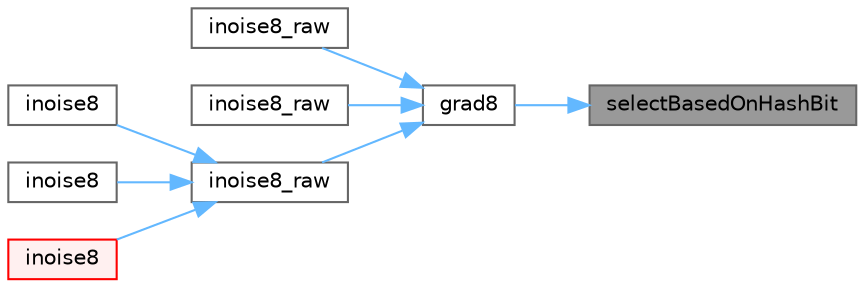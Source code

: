 digraph "selectBasedOnHashBit"
{
 // LATEX_PDF_SIZE
  bgcolor="transparent";
  edge [fontname=Helvetica,fontsize=10,labelfontname=Helvetica,labelfontsize=10];
  node [fontname=Helvetica,fontsize=10,shape=box,height=0.2,width=0.4];
  rankdir="RL";
  Node1 [id="Node000001",label="selectBasedOnHashBit",height=0.2,width=0.4,color="gray40", fillcolor="grey60", style="filled", fontcolor="black",tooltip=" "];
  Node1 -> Node2 [id="edge1_Node000001_Node000002",dir="back",color="steelblue1",style="solid",tooltip=" "];
  Node2 [id="Node000002",label="grad8",height=0.2,width=0.4,color="grey40", fillcolor="white", style="filled",URL="$d6/de8/noise_8cpp_a07165473858feff9f2415a77bf841731.html#a07165473858feff9f2415a77bf841731",tooltip=" "];
  Node2 -> Node3 [id="edge2_Node000002_Node000003",dir="back",color="steelblue1",style="solid",tooltip=" "];
  Node3 [id="Node000003",label="inoise8_raw",height=0.2,width=0.4,color="grey40", fillcolor="white", style="filled",URL="$d8/df9/group___noise_generation_gabf6fbef9588c6d6ee35b7ad79fe14ace.html#gabf6fbef9588c6d6ee35b7ad79fe14ace",tooltip="8-bit, fixed point implementation of Perlin's noise without scaling."];
  Node2 -> Node4 [id="edge3_Node000002_Node000004",dir="back",color="steelblue1",style="solid",tooltip=" "];
  Node4 [id="Node000004",label="inoise8_raw",height=0.2,width=0.4,color="grey40", fillcolor="white", style="filled",URL="$d8/df9/group___noise_generation_gae8a7338d2f14deb11f62086adf81dfe2.html#gae8a7338d2f14deb11f62086adf81dfe2",tooltip="8-bit, fixed point implementation of Perlin's noise without scaling."];
  Node2 -> Node5 [id="edge4_Node000002_Node000005",dir="back",color="steelblue1",style="solid",tooltip=" "];
  Node5 [id="Node000005",label="inoise8_raw",height=0.2,width=0.4,color="grey40", fillcolor="white", style="filled",URL="$d8/df9/group___noise_generation_ga6c57ed3ea69e819c29602578ecbabd71.html#ga6c57ed3ea69e819c29602578ecbabd71",tooltip="8-bit, fixed point implementation of Perlin's noise without scaling."];
  Node5 -> Node6 [id="edge5_Node000005_Node000006",dir="back",color="steelblue1",style="solid",tooltip=" "];
  Node6 [id="Node000006",label="inoise8",height=0.2,width=0.4,color="grey40", fillcolor="white", style="filled",URL="$d8/df9/group___noise_generation_gab9d952a5258caa93c05ebdde0140cf0e.html#gab9d952a5258caa93c05ebdde0140cf0e",tooltip="8-Bit, fixed point implementation of Perlin's noise."];
  Node5 -> Node7 [id="edge6_Node000005_Node000007",dir="back",color="steelblue1",style="solid",tooltip=" "];
  Node7 [id="Node000007",label="inoise8",height=0.2,width=0.4,color="grey40", fillcolor="white", style="filled",URL="$d8/df9/group___noise_generation_ga9641aa87f0a5557f73004fb73f81bba5.html#ga9641aa87f0a5557f73004fb73f81bba5",tooltip="8-Bit, fixed point implementation of Perlin's noise."];
  Node5 -> Node8 [id="edge7_Node000005_Node000008",dir="back",color="steelblue1",style="solid",tooltip=" "];
  Node8 [id="Node000008",label="inoise8",height=0.2,width=0.4,color="red", fillcolor="#FFF0F0", style="filled",URL="$d8/df9/group___noise_generation_gaa521ccca6038d7b5e881fe2e8f35d3bc.html#gaa521ccca6038d7b5e881fe2e8f35d3bc",tooltip="8-Bit, fixed point implementation of Perlin's noise."];
}
